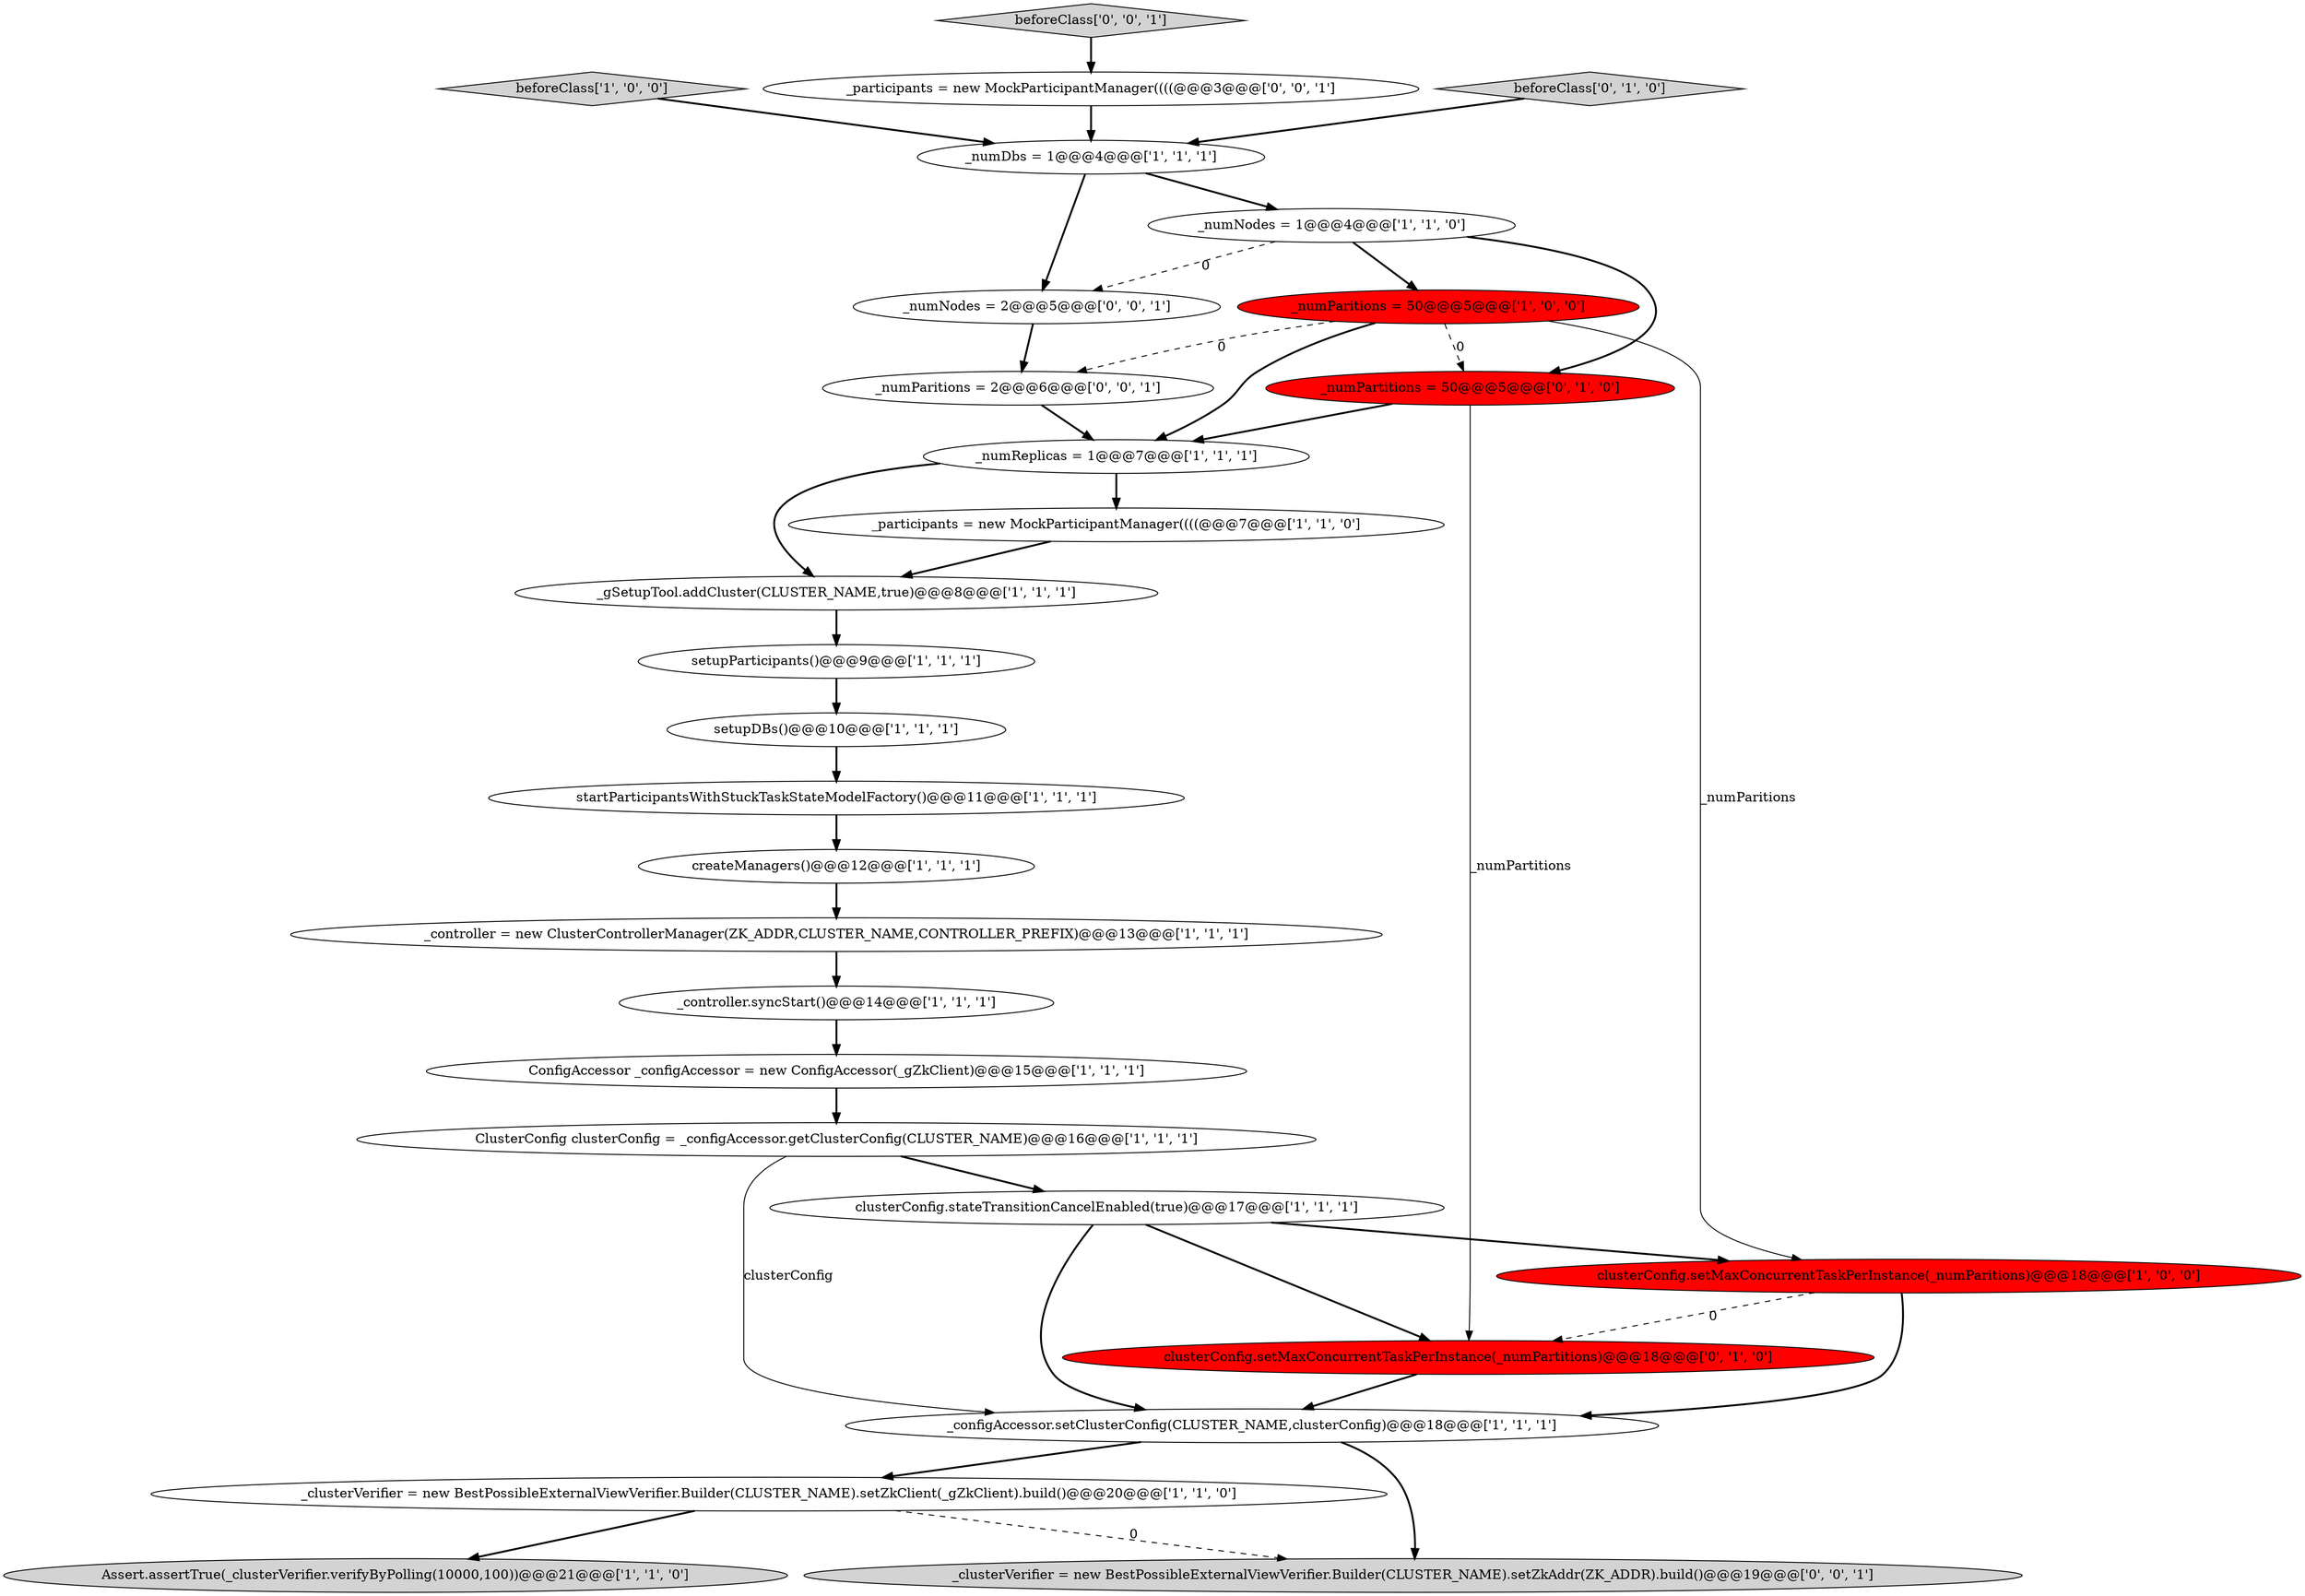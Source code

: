 digraph {
25 [style = filled, label = "_numNodes = 2@@@5@@@['0', '0', '1']", fillcolor = white, shape = ellipse image = "AAA0AAABBB3BBB"];
7 [style = filled, label = "ClusterConfig clusterConfig = _configAccessor.getClusterConfig(CLUSTER_NAME)@@@16@@@['1', '1', '1']", fillcolor = white, shape = ellipse image = "AAA0AAABBB1BBB"];
3 [style = filled, label = "clusterConfig.setMaxConcurrentTaskPerInstance(_numParitions)@@@18@@@['1', '0', '0']", fillcolor = red, shape = ellipse image = "AAA1AAABBB1BBB"];
26 [style = filled, label = "beforeClass['0', '0', '1']", fillcolor = lightgray, shape = diamond image = "AAA0AAABBB3BBB"];
4 [style = filled, label = "_gSetupTool.addCluster(CLUSTER_NAME,true)@@@8@@@['1', '1', '1']", fillcolor = white, shape = ellipse image = "AAA0AAABBB1BBB"];
16 [style = filled, label = "_numReplicas = 1@@@7@@@['1', '1', '1']", fillcolor = white, shape = ellipse image = "AAA0AAABBB1BBB"];
18 [style = filled, label = "beforeClass['1', '0', '0']", fillcolor = lightgray, shape = diamond image = "AAA0AAABBB1BBB"];
9 [style = filled, label = "setupParticipants()@@@9@@@['1', '1', '1']", fillcolor = white, shape = ellipse image = "AAA0AAABBB1BBB"];
11 [style = filled, label = "_configAccessor.setClusterConfig(CLUSTER_NAME,clusterConfig)@@@18@@@['1', '1', '1']", fillcolor = white, shape = ellipse image = "AAA0AAABBB1BBB"];
23 [style = filled, label = "_participants = new MockParticipantManager((((@@@3@@@['0', '0', '1']", fillcolor = white, shape = ellipse image = "AAA0AAABBB3BBB"];
20 [style = filled, label = "_numPartitions = 50@@@5@@@['0', '1', '0']", fillcolor = red, shape = ellipse image = "AAA1AAABBB2BBB"];
8 [style = filled, label = "_numDbs = 1@@@4@@@['1', '1', '1']", fillcolor = white, shape = ellipse image = "AAA0AAABBB1BBB"];
12 [style = filled, label = "Assert.assertTrue(_clusterVerifier.verifyByPolling(10000,100))@@@21@@@['1', '1', '0']", fillcolor = lightgray, shape = ellipse image = "AAA0AAABBB1BBB"];
21 [style = filled, label = "beforeClass['0', '1', '0']", fillcolor = lightgray, shape = diamond image = "AAA0AAABBB2BBB"];
19 [style = filled, label = "clusterConfig.stateTransitionCancelEnabled(true)@@@17@@@['1', '1', '1']", fillcolor = white, shape = ellipse image = "AAA0AAABBB1BBB"];
17 [style = filled, label = "_clusterVerifier = new BestPossibleExternalViewVerifier.Builder(CLUSTER_NAME).setZkClient(_gZkClient).build()@@@20@@@['1', '1', '0']", fillcolor = white, shape = ellipse image = "AAA0AAABBB1BBB"];
10 [style = filled, label = "startParticipantsWithStuckTaskStateModelFactory()@@@11@@@['1', '1', '1']", fillcolor = white, shape = ellipse image = "AAA0AAABBB1BBB"];
13 [style = filled, label = "setupDBs()@@@10@@@['1', '1', '1']", fillcolor = white, shape = ellipse image = "AAA0AAABBB1BBB"];
15 [style = filled, label = "_numParitions = 50@@@5@@@['1', '0', '0']", fillcolor = red, shape = ellipse image = "AAA1AAABBB1BBB"];
5 [style = filled, label = "createManagers()@@@12@@@['1', '1', '1']", fillcolor = white, shape = ellipse image = "AAA0AAABBB1BBB"];
22 [style = filled, label = "clusterConfig.setMaxConcurrentTaskPerInstance(_numPartitions)@@@18@@@['0', '1', '0']", fillcolor = red, shape = ellipse image = "AAA1AAABBB2BBB"];
1 [style = filled, label = "_participants = new MockParticipantManager((((@@@7@@@['1', '1', '0']", fillcolor = white, shape = ellipse image = "AAA0AAABBB1BBB"];
2 [style = filled, label = "_controller.syncStart()@@@14@@@['1', '1', '1']", fillcolor = white, shape = ellipse image = "AAA0AAABBB1BBB"];
27 [style = filled, label = "_numParitions = 2@@@6@@@['0', '0', '1']", fillcolor = white, shape = ellipse image = "AAA0AAABBB3BBB"];
6 [style = filled, label = "ConfigAccessor _configAccessor = new ConfigAccessor(_gZkClient)@@@15@@@['1', '1', '1']", fillcolor = white, shape = ellipse image = "AAA0AAABBB1BBB"];
24 [style = filled, label = "_clusterVerifier = new BestPossibleExternalViewVerifier.Builder(CLUSTER_NAME).setZkAddr(ZK_ADDR).build()@@@19@@@['0', '0', '1']", fillcolor = lightgray, shape = ellipse image = "AAA0AAABBB3BBB"];
0 [style = filled, label = "_numNodes = 1@@@4@@@['1', '1', '0']", fillcolor = white, shape = ellipse image = "AAA0AAABBB1BBB"];
14 [style = filled, label = "_controller = new ClusterControllerManager(ZK_ADDR,CLUSTER_NAME,CONTROLLER_PREFIX)@@@13@@@['1', '1', '1']", fillcolor = white, shape = ellipse image = "AAA0AAABBB1BBB"];
4->9 [style = bold, label=""];
13->10 [style = bold, label=""];
1->4 [style = bold, label=""];
15->20 [style = dashed, label="0"];
20->22 [style = solid, label="_numPartitions"];
17->24 [style = dashed, label="0"];
2->6 [style = bold, label=""];
15->3 [style = solid, label="_numParitions"];
3->11 [style = bold, label=""];
21->8 [style = bold, label=""];
19->11 [style = bold, label=""];
3->22 [style = dashed, label="0"];
5->14 [style = bold, label=""];
27->16 [style = bold, label=""];
23->8 [style = bold, label=""];
15->16 [style = bold, label=""];
11->24 [style = bold, label=""];
0->15 [style = bold, label=""];
8->0 [style = bold, label=""];
25->27 [style = bold, label=""];
17->12 [style = bold, label=""];
7->11 [style = solid, label="clusterConfig"];
10->5 [style = bold, label=""];
20->16 [style = bold, label=""];
0->25 [style = dashed, label="0"];
16->1 [style = bold, label=""];
26->23 [style = bold, label=""];
11->17 [style = bold, label=""];
0->20 [style = bold, label=""];
14->2 [style = bold, label=""];
18->8 [style = bold, label=""];
15->27 [style = dashed, label="0"];
16->4 [style = bold, label=""];
6->7 [style = bold, label=""];
7->19 [style = bold, label=""];
19->3 [style = bold, label=""];
19->22 [style = bold, label=""];
22->11 [style = bold, label=""];
8->25 [style = bold, label=""];
9->13 [style = bold, label=""];
}
